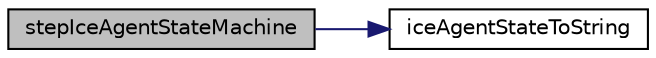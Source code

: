 digraph "stepIceAgentStateMachine"
{
 // LATEX_PDF_SIZE
  edge [fontname="Helvetica",fontsize="10",labelfontname="Helvetica",labelfontsize="10"];
  node [fontname="Helvetica",fontsize="10",shape=record];
  rankdir="LR";
  Node1 [label="stepIceAgentStateMachine",height=0.2,width=0.4,color="black", fillcolor="grey75", style="filled", fontcolor="black",tooltip=" "];
  Node1 -> Node2 [color="midnightblue",fontsize="10",style="solid",fontname="Helvetica"];
  Node2 [label="iceAgentStateToString",height=0.2,width=0.4,color="black", fillcolor="white", style="filled",URL="$IceAgentStateMachine_8c.html#ae29d420617b311b153823cf853b68d8e",tooltip=" "];
}
